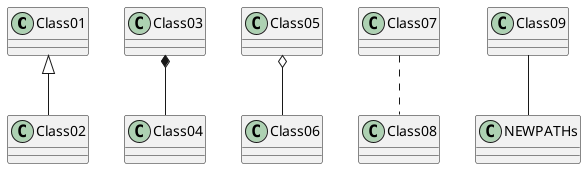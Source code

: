 @startuml test
Class01 <|-- Class02
Class03 *-- Class04
Class05 o-- Class06
Class07 .. Class08
Class09 -- NEWPATHs
@enduml
